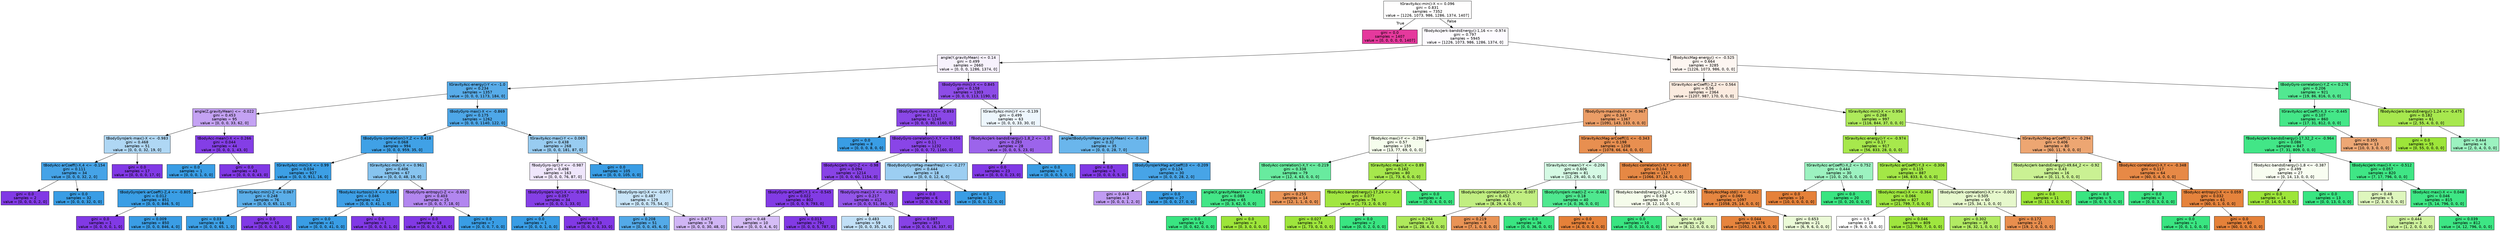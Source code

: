 digraph Tree {
node [shape=box, style="filled", color="black", fontname="helvetica"] ;
edge [fontname="helvetica"] ;
0 [label="tGravityAcc-min()-X <= 0.096\ngini = 0.831\nsamples = 7352\nvalue = [1226, 1073, 986, 1286, 1374, 1407]", fillcolor="#fffefe"] ;
1 [label="gini = 0.0\nsamples = 1407\nvalue = [0, 0, 0, 0, 0, 1407]", fillcolor="#e5399d"] ;
0 -> 1 [labeldistance=2.5, labelangle=45, headlabel="True"] ;
2 [label="fBodyAccJerk-bandsEnergy()-1,16 <= -0.974\ngini = 0.797\nsamples = 5945\nvalue = [1226, 1073, 986, 1286, 1374, 0]", fillcolor="#fdfbff"] ;
0 -> 2 [labeldistance=2.5, labelangle=-45, headlabel="False"] ;
3 [label="angle(Y,gravityMean) <= 0.14\ngini = 0.499\nsamples = 2660\nvalue = [0, 0, 0, 1286, 1374, 0]", fillcolor="#f7f2fd"] ;
2 -> 3 ;
4 [label="tGravityAcc-energy()-Y <= -1.0\ngini = 0.234\nsamples = 1357\nvalue = [0, 0, 0, 1173, 184, 0]", fillcolor="#58ace9"] ;
3 -> 4 ;
5 [label="angle(Z,gravityMean) <= -0.022\ngini = 0.453\nsamples = 95\nvalue = [0, 0, 0, 33, 62, 0]", fillcolor="#c4a2f3"] ;
4 -> 5 ;
6 [label="tBodyGyroJerk-max()-X <= -0.983\ngini = 0.468\nsamples = 51\nvalue = [0, 0, 0, 32, 19, 0]", fillcolor="#afd7f4"] ;
5 -> 6 ;
7 [label="tBodyAcc-arCoeff()-X,4 <= -0.154\ngini = 0.111\nsamples = 34\nvalue = [0, 0, 0, 32, 2, 0]", fillcolor="#45a3e7"] ;
6 -> 7 ;
8 [label="gini = 0.0\nsamples = 2\nvalue = [0, 0, 0, 0, 2, 0]", fillcolor="#8139e5"] ;
7 -> 8 ;
9 [label="gini = 0.0\nsamples = 32\nvalue = [0, 0, 0, 32, 0, 0]", fillcolor="#399de5"] ;
7 -> 9 ;
10 [label="gini = 0.0\nsamples = 17\nvalue = [0, 0, 0, 0, 17, 0]", fillcolor="#8139e5"] ;
6 -> 10 ;
11 [label="tBodyAcc-mean()-X <= 0.266\ngini = 0.044\nsamples = 44\nvalue = [0, 0, 0, 1, 43, 0]", fillcolor="#843ee6"] ;
5 -> 11 ;
12 [label="gini = 0.0\nsamples = 1\nvalue = [0, 0, 0, 1, 0, 0]", fillcolor="#399de5"] ;
11 -> 12 ;
13 [label="gini = 0.0\nsamples = 43\nvalue = [0, 0, 0, 0, 43, 0]", fillcolor="#8139e5"] ;
11 -> 13 ;
14 [label="tBodyGyro-max()-X <= -0.869\ngini = 0.175\nsamples = 1262\nvalue = [0, 0, 0, 1140, 122, 0]", fillcolor="#4ea7e8"] ;
4 -> 14 ;
15 [label="tBodyGyro-correlation()-Y,Z <= 0.418\ngini = 0.068\nsamples = 994\nvalue = [0, 0, 0, 959, 35, 0]", fillcolor="#40a1e6"] ;
14 -> 15 ;
16 [label="tGravityAcc-min()-X <= 0.99\ngini = 0.034\nsamples = 927\nvalue = [0, 0, 0, 911, 16, 0]", fillcolor="#3c9fe5"] ;
15 -> 16 ;
17 [label="tBodyGyroJerk-arCoeff()-Z,4 <= -0.805\ngini = 0.012\nsamples = 851\nvalue = [0, 0, 0, 846, 5, 0]", fillcolor="#3a9ee5"] ;
16 -> 17 ;
18 [label="gini = 0.0\nsamples = 1\nvalue = [0, 0, 0, 0, 1, 0]", fillcolor="#8139e5"] ;
17 -> 18 ;
19 [label="gini = 0.009\nsamples = 850\nvalue = [0, 0, 0, 846, 4, 0]", fillcolor="#3a9de5"] ;
17 -> 19 ;
20 [label="tGravityAcc-min()-Z <= 0.067\ngini = 0.248\nsamples = 76\nvalue = [0, 0, 0, 65, 11, 0]", fillcolor="#5baee9"] ;
16 -> 20 ;
21 [label="gini = 0.03\nsamples = 66\nvalue = [0, 0, 0, 65, 1, 0]", fillcolor="#3c9fe5"] ;
20 -> 21 ;
22 [label="gini = 0.0\nsamples = 10\nvalue = [0, 0, 0, 0, 10, 0]", fillcolor="#8139e5"] ;
20 -> 22 ;
23 [label="tGravityAcc-min()-X <= 0.961\ngini = 0.406\nsamples = 67\nvalue = [0, 0, 0, 48, 19, 0]", fillcolor="#87c4ef"] ;
15 -> 23 ;
24 [label="fBodyAcc-kurtosis()-X <= 0.364\ngini = 0.046\nsamples = 42\nvalue = [0, 0, 0, 41, 1, 0]", fillcolor="#3e9fe6"] ;
23 -> 24 ;
25 [label="gini = 0.0\nsamples = 41\nvalue = [0, 0, 0, 41, 0, 0]", fillcolor="#399de5"] ;
24 -> 25 ;
26 [label="gini = 0.0\nsamples = 1\nvalue = [0, 0, 0, 0, 1, 0]", fillcolor="#8139e5"] ;
24 -> 26 ;
27 [label="fBodyGyro-entropy()-Z <= -0.692\ngini = 0.403\nsamples = 25\nvalue = [0, 0, 0, 7, 18, 0]", fillcolor="#b286ef"] ;
23 -> 27 ;
28 [label="gini = 0.0\nsamples = 18\nvalue = [0, 0, 0, 0, 18, 0]", fillcolor="#8139e5"] ;
27 -> 28 ;
29 [label="gini = 0.0\nsamples = 7\nvalue = [0, 0, 0, 7, 0, 0]", fillcolor="#399de5"] ;
27 -> 29 ;
30 [label="tGravityAcc-max()-Y <= 0.069\ngini = 0.438\nsamples = 268\nvalue = [0, 0, 0, 181, 87, 0]", fillcolor="#98ccf1"] ;
14 -> 30 ;
31 [label="fBodyGyro-iqr()-Y <= -0.987\ngini = 0.498\nsamples = 163\nvalue = [0, 0, 0, 76, 87, 0]", fillcolor="#efe6fc"] ;
30 -> 31 ;
32 [label="tBodyGyroJerk-iqr()-X <= -0.994\ngini = 0.057\nsamples = 34\nvalue = [0, 0, 0, 1, 33, 0]", fillcolor="#853fe6"] ;
31 -> 32 ;
33 [label="gini = 0.0\nsamples = 1\nvalue = [0, 0, 0, 1, 0, 0]", fillcolor="#399de5"] ;
32 -> 33 ;
34 [label="gini = 0.0\nsamples = 33\nvalue = [0, 0, 0, 0, 33, 0]", fillcolor="#8139e5"] ;
32 -> 34 ;
35 [label="tBodyGyro-iqr()-X <= -0.977\ngini = 0.487\nsamples = 129\nvalue = [0, 0, 0, 75, 54, 0]", fillcolor="#c8e4f8"] ;
31 -> 35 ;
36 [label="gini = 0.208\nsamples = 51\nvalue = [0, 0, 0, 45, 6, 0]", fillcolor="#53aae8"] ;
35 -> 36 ;
37 [label="gini = 0.473\nsamples = 78\nvalue = [0, 0, 0, 30, 48, 0]", fillcolor="#d0b5f5"] ;
35 -> 37 ;
38 [label="gini = 0.0\nsamples = 105\nvalue = [0, 0, 0, 105, 0, 0]", fillcolor="#399de5"] ;
30 -> 38 ;
39 [label="tBodyGyro-min()-X <= 0.845\ngini = 0.158\nsamples = 1303\nvalue = [0, 0, 0, 113, 1190, 0]", fillcolor="#8d4ce7"] ;
3 -> 39 ;
40 [label="tBodyGyro-max()-X <= -0.893\ngini = 0.121\nsamples = 1240\nvalue = [0, 0, 0, 80, 1160, 0]", fillcolor="#8a47e7"] ;
39 -> 40 ;
41 [label="gini = 0.0\nsamples = 8\nvalue = [0, 0, 0, 8, 0, 0]", fillcolor="#399de5"] ;
40 -> 41 ;
42 [label="tBodyGyro-correlation()-X,Y <= 0.656\ngini = 0.11\nsamples = 1232\nvalue = [0, 0, 0, 72, 1160, 0]", fillcolor="#8945e7"] ;
40 -> 42 ;
43 [label="tBodyAccJerk-iqr()-Z <= -0.98\ngini = 0.094\nsamples = 1214\nvalue = [0, 0, 0, 60, 1154, 0]", fillcolor="#8843e6"] ;
42 -> 43 ;
44 [label="tBodyGyro-arCoeff()-Y,1 <= -0.545\ngini = 0.022\nsamples = 802\nvalue = [0, 0, 0, 9, 793, 0]", fillcolor="#823be5"] ;
43 -> 44 ;
45 [label="gini = 0.48\nsamples = 10\nvalue = [0, 0, 0, 4, 6, 0]", fillcolor="#d5bdf6"] ;
44 -> 45 ;
46 [label="gini = 0.013\nsamples = 792\nvalue = [0, 0, 0, 5, 787, 0]", fillcolor="#823ae5"] ;
44 -> 46 ;
47 [label="fBodyGyro-max()-X <= -0.982\ngini = 0.217\nsamples = 412\nvalue = [0, 0, 0, 51, 361, 0]", fillcolor="#9355e9"] ;
43 -> 47 ;
48 [label="gini = 0.483\nsamples = 59\nvalue = [0, 0, 0, 35, 24, 0]", fillcolor="#c1e0f7"] ;
47 -> 48 ;
49 [label="gini = 0.087\nsamples = 353\nvalue = [0, 0, 0, 16, 337, 0]", fillcolor="#8742e6"] ;
47 -> 49 ;
50 [label="fBodyBodyGyroMag-meanFreq() <= -0.277\ngini = 0.444\nsamples = 18\nvalue = [0, 0, 0, 12, 6, 0]", fillcolor="#9ccef2"] ;
42 -> 50 ;
51 [label="gini = 0.0\nsamples = 6\nvalue = [0, 0, 0, 0, 6, 0]", fillcolor="#8139e5"] ;
50 -> 51 ;
52 [label="gini = 0.0\nsamples = 12\nvalue = [0, 0, 0, 12, 0, 0]", fillcolor="#399de5"] ;
50 -> 52 ;
53 [label="tGravityAcc-min()-Y <= -0.139\ngini = 0.499\nsamples = 63\nvalue = [0, 0, 0, 33, 30, 0]", fillcolor="#edf6fd"] ;
39 -> 53 ;
54 [label="fBodyAccJerk-bandsEnergy()-1,8_2 <= -1.0\ngini = 0.293\nsamples = 28\nvalue = [0, 0, 0, 5, 23, 0]", fillcolor="#9c64eb"] ;
53 -> 54 ;
55 [label="gini = 0.0\nsamples = 23\nvalue = [0, 0, 0, 0, 23, 0]", fillcolor="#8139e5"] ;
54 -> 55 ;
56 [label="gini = 0.0\nsamples = 5\nvalue = [0, 0, 0, 5, 0, 0]", fillcolor="#399de5"] ;
54 -> 56 ;
57 [label="angle(tBodyGyroMean,gravityMean) <= -0.449\ngini = 0.32\nsamples = 35\nvalue = [0, 0, 0, 28, 7, 0]", fillcolor="#6ab6ec"] ;
53 -> 57 ;
58 [label="gini = 0.0\nsamples = 5\nvalue = [0, 0, 0, 0, 5, 0]", fillcolor="#8139e5"] ;
57 -> 58 ;
59 [label="tBodyGyroJerkMag-arCoeff()3 <= -0.209\ngini = 0.124\nsamples = 30\nvalue = [0, 0, 0, 28, 2, 0]", fillcolor="#47a4e7"] ;
57 -> 59 ;
60 [label="gini = 0.444\nsamples = 3\nvalue = [0, 0, 0, 1, 2, 0]", fillcolor="#c09cf2"] ;
59 -> 60 ;
61 [label="gini = 0.0\nsamples = 27\nvalue = [0, 0, 0, 27, 0, 0]", fillcolor="#399de5"] ;
59 -> 61 ;
62 [label="fBodyAccMag-energy() <= -0.525\ngini = 0.664\nsamples = 3285\nvalue = [1226, 1073, 986, 0, 0, 0]", fillcolor="#fdf6f1"] ;
2 -> 62 ;
63 [label="tGravityAcc-arCoeff()-Z,2 <= 0.564\ngini = 0.56\nsamples = 2364\nvalue = [1207, 987, 170, 0, 0, 0]", fillcolor="#fbebdf"] ;
62 -> 63 ;
64 [label="fBodyGyro-maxInds-X <= -0.967\ngini = 0.343\nsamples = 1367\nvalue = [1091, 143, 133, 0, 0, 0]", fillcolor="#eb9d66"] ;
63 -> 64 ;
65 [label="fBodyAcc-max()-Y <= -0.298\ngini = 0.57\nsamples = 159\nvalue = [13, 77, 69, 0, 0, 0]", fillcolor="#f6fded"] ;
64 -> 65 ;
66 [label="tBodyAcc-correlation()-X,Y <= -0.219\ngini = 0.338\nsamples = 79\nvalue = [12, 4, 63, 0, 0, 0]", fillcolor="#68eb9f"] ;
65 -> 66 ;
67 [label="angle(X,gravityMean) <= -0.651\ngini = 0.088\nsamples = 65\nvalue = [0, 3, 62, 0, 0, 0]", fillcolor="#43e687"] ;
66 -> 67 ;
68 [label="gini = 0.0\nsamples = 62\nvalue = [0, 0, 62, 0, 0, 0]", fillcolor="#39e581"] ;
67 -> 68 ;
69 [label="gini = 0.0\nsamples = 3\nvalue = [0, 3, 0, 0, 0, 0]", fillcolor="#9de539"] ;
67 -> 69 ;
70 [label="gini = 0.255\nsamples = 14\nvalue = [12, 1, 1, 0, 0, 0]", fillcolor="#e99457"] ;
66 -> 70 ;
71 [label="tGravityAcc-max()-X <= 0.89\ngini = 0.162\nsamples = 80\nvalue = [1, 73, 6, 0, 0, 0]", fillcolor="#a6e74c"] ;
65 -> 71 ;
72 [label="fBodyAcc-bandsEnergy()-17,24 <= -0.4\ngini = 0.077\nsamples = 76\nvalue = [1, 73, 2, 0, 0, 0]", fillcolor="#a1e641"] ;
71 -> 72 ;
73 [label="gini = 0.027\nsamples = 74\nvalue = [1, 73, 0, 0, 0, 0]", fillcolor="#9ee53c"] ;
72 -> 73 ;
74 [label="gini = 0.0\nsamples = 2\nvalue = [0, 0, 2, 0, 0, 0]", fillcolor="#39e581"] ;
72 -> 74 ;
75 [label="gini = 0.0\nsamples = 4\nvalue = [0, 0, 4, 0, 0, 0]", fillcolor="#39e581"] ;
71 -> 75 ;
76 [label="tGravityAccMag-arCoeff()1 <= -0.343\ngini = 0.198\nsamples = 1208\nvalue = [1078, 66, 64, 0, 0, 0]", fillcolor="#e88f50"] ;
64 -> 76 ;
77 [label="tGravityAcc-mean()-Y <= -0.206\ngini = 0.606\nsamples = 81\nvalue = [12, 29, 40, 0, 0, 0]", fillcolor="#d5fae4"] ;
76 -> 77 ;
78 [label="tBodyAccJerk-correlation()-X,Y <= -0.007\ngini = 0.452\nsamples = 41\nvalue = [8, 29, 4, 0, 0, 0]", fillcolor="#c1ee81"] ;
77 -> 78 ;
79 [label="gini = 0.264\nsamples = 33\nvalue = [1, 28, 4, 0, 0, 0]", fillcolor="#aee95b"] ;
78 -> 79 ;
80 [label="gini = 0.219\nsamples = 8\nvalue = [7, 1, 0, 0, 0, 0]", fillcolor="#e99355"] ;
78 -> 80 ;
81 [label="tBodyGyroJerk-mad()-Z <= -0.461\ngini = 0.18\nsamples = 40\nvalue = [4, 0, 36, 0, 0, 0]", fillcolor="#4fe88f"] ;
77 -> 81 ;
82 [label="gini = 0.0\nsamples = 36\nvalue = [0, 0, 36, 0, 0, 0]", fillcolor="#39e581"] ;
81 -> 82 ;
83 [label="gini = 0.0\nsamples = 4\nvalue = [4, 0, 0, 0, 0, 0]", fillcolor="#e58139"] ;
81 -> 83 ;
84 [label="tBodyAcc-correlation()-X,Y <= -0.467\ngini = 0.104\nsamples = 1127\nvalue = [1066, 37, 24, 0, 0, 0]", fillcolor="#e68844"] ;
76 -> 84 ;
85 [label="fBodyAcc-bandsEnergy()-1,24_1 <= -0.555\ngini = 0.658\nsamples = 30\nvalue = [8, 12, 10, 0, 0, 0]", fillcolor="#f5fceb"] ;
84 -> 85 ;
86 [label="gini = 0.0\nsamples = 10\nvalue = [0, 0, 10, 0, 0, 0]", fillcolor="#39e581"] ;
85 -> 86 ;
87 [label="gini = 0.48\nsamples = 20\nvalue = [8, 12, 0, 0, 0, 0]", fillcolor="#def6bd"] ;
85 -> 87 ;
88 [label="fBodyAccMag-std() <= -0.262\ngini = 0.069\nsamples = 1097\nvalue = [1058, 25, 14, 0, 0, 0]", fillcolor="#e68640"] ;
84 -> 88 ;
89 [label="gini = 0.044\nsamples = 1076\nvalue = [1052, 16, 8, 0, 0, 0]", fillcolor="#e6843d"] ;
88 -> 89 ;
90 [label="gini = 0.653\nsamples = 21\nvalue = [6, 9, 6, 0, 0, 0]", fillcolor="#ebfad7"] ;
88 -> 90 ;
91 [label="tGravityAcc-min()-X <= 0.956\ngini = 0.268\nsamples = 997\nvalue = [116, 844, 37, 0, 0, 0]", fillcolor="#aeea5b"] ;
63 -> 91 ;
92 [label="tGravityAcc-energy()-Y <= -0.974\ngini = 0.17\nsamples = 917\nvalue = [56, 833, 28, 0, 0, 0]", fillcolor="#a7e84c"] ;
91 -> 92 ;
93 [label="tGravityAcc-arCoeff()-X,2 <= 0.752\ngini = 0.444\nsamples = 30\nvalue = [10, 0, 20, 0, 0, 0]", fillcolor="#9cf2c0"] ;
92 -> 93 ;
94 [label="gini = 0.0\nsamples = 10\nvalue = [10, 0, 0, 0, 0, 0]", fillcolor="#e58139"] ;
93 -> 94 ;
95 [label="gini = 0.0\nsamples = 20\nvalue = [0, 0, 20, 0, 0, 0]", fillcolor="#39e581"] ;
93 -> 95 ;
96 [label="tGravityAcc-arCoeff()-Y,3 <= -0.306\ngini = 0.115\nsamples = 887\nvalue = [46, 833, 8, 0, 0, 0]", fillcolor="#a3e746"] ;
92 -> 96 ;
97 [label="tBodyAcc-max()-X <= -0.364\ngini = 0.066\nsamples = 827\nvalue = [21, 799, 7, 0, 0, 0]", fillcolor="#a0e640"] ;
96 -> 97 ;
98 [label="gini = 0.5\nsamples = 18\nvalue = [9, 9, 0, 0, 0, 0]", fillcolor="#ffffff"] ;
97 -> 98 ;
99 [label="gini = 0.046\nsamples = 809\nvalue = [12, 790, 7, 0, 0, 0]", fillcolor="#9fe63e"] ;
97 -> 99 ;
100 [label="tBodyAccJerk-correlation()-X,Y <= -0.003\ngini = 0.505\nsamples = 60\nvalue = [25, 34, 1, 0, 0, 0]", fillcolor="#e6f8cc"] ;
96 -> 100 ;
101 [label="gini = 0.302\nsamples = 39\nvalue = [6, 32, 1, 0, 0, 0]", fillcolor="#b2eb63"] ;
100 -> 101 ;
102 [label="gini = 0.172\nsamples = 21\nvalue = [19, 2, 0, 0, 0, 0]", fillcolor="#e88e4e"] ;
100 -> 102 ;
103 [label="tGravityAccMag-arCoeff()1 <= -0.294\ngini = 0.406\nsamples = 80\nvalue = [60, 11, 9, 0, 0, 0]", fillcolor="#eda672"] ;
91 -> 103 ;
104 [label="fBodyAccJerk-bandsEnergy()-49,64_2 <= -0.92\ngini = 0.43\nsamples = 16\nvalue = [0, 11, 5, 0, 0, 0]", fillcolor="#caf193"] ;
103 -> 104 ;
105 [label="gini = 0.0\nsamples = 11\nvalue = [0, 11, 0, 0, 0, 0]", fillcolor="#9de539"] ;
104 -> 105 ;
106 [label="gini = 0.0\nsamples = 5\nvalue = [0, 0, 5, 0, 0, 0]", fillcolor="#39e581"] ;
104 -> 106 ;
107 [label="tBodyAcc-correlation()-X,Y <= -0.348\ngini = 0.117\nsamples = 64\nvalue = [60, 0, 4, 0, 0, 0]", fillcolor="#e78946"] ;
103 -> 107 ;
108 [label="gini = 0.0\nsamples = 3\nvalue = [0, 0, 3, 0, 0, 0]", fillcolor="#39e581"] ;
107 -> 108 ;
109 [label="tBodyAcc-entropy()-X <= 0.059\ngini = 0.032\nsamples = 61\nvalue = [60, 0, 1, 0, 0, 0]", fillcolor="#e5833c"] ;
107 -> 109 ;
110 [label="gini = 0.0\nsamples = 1\nvalue = [0, 0, 1, 0, 0, 0]", fillcolor="#39e581"] ;
109 -> 110 ;
111 [label="gini = 0.0\nsamples = 60\nvalue = [60, 0, 0, 0, 0, 0]", fillcolor="#e58139"] ;
109 -> 111 ;
112 [label="tBodyGyro-correlation()-Y,Z <= 0.276\ngini = 0.206\nsamples = 921\nvalue = [19, 86, 816, 0, 0, 0]", fillcolor="#52e891"] ;
62 -> 112 ;
113 [label="tGravityAcc-arCoeff()-X,3 <= -0.445\ngini = 0.107\nsamples = 860\nvalue = [17, 31, 812, 0, 0, 0]", fillcolor="#44e788"] ;
112 -> 113 ;
114 [label="fBodyAccJerk-bandsEnergy()-17,32_2 <= -0.964\ngini = 0.086\nsamples = 847\nvalue = [7, 31, 809, 0, 0, 0]", fillcolor="#42e687"] ;
113 -> 114 ;
115 [label="fBodyAcc-bandsEnergy()-1,8 <= -0.387\ngini = 0.499\nsamples = 27\nvalue = [0, 14, 13, 0, 0, 0]", fillcolor="#f8fdf1"] ;
114 -> 115 ;
116 [label="gini = 0.0\nsamples = 14\nvalue = [0, 14, 0, 0, 0, 0]", fillcolor="#9de539"] ;
115 -> 116 ;
117 [label="gini = 0.0\nsamples = 13\nvalue = [0, 0, 13, 0, 0, 0]", fillcolor="#39e581"] ;
115 -> 117 ;
118 [label="tBodyAccJerk-max()-X <= -0.512\ngini = 0.057\nsamples = 820\nvalue = [7, 17, 796, 0, 0, 0]", fillcolor="#3fe685"] ;
114 -> 118 ;
119 [label="gini = 0.48\nsamples = 5\nvalue = [2, 3, 0, 0, 0, 0]", fillcolor="#def6bd"] ;
118 -> 119 ;
120 [label="tBodyAcc-max()-X <= 0.048\ngini = 0.046\nsamples = 815\nvalue = [5, 14, 796, 0, 0, 0]", fillcolor="#3ee684"] ;
118 -> 120 ;
121 [label="gini = 0.444\nsamples = 3\nvalue = [1, 2, 0, 0, 0, 0]", fillcolor="#cef29c"] ;
120 -> 121 ;
122 [label="gini = 0.039\nsamples = 812\nvalue = [4, 12, 796, 0, 0, 0]", fillcolor="#3de684"] ;
120 -> 122 ;
123 [label="gini = 0.355\nsamples = 13\nvalue = [10, 0, 3, 0, 0, 0]", fillcolor="#eda774"] ;
113 -> 123 ;
124 [label="fBodyAccJerk-bandsEnergy()-1,24 <= -0.475\ngini = 0.182\nsamples = 61\nvalue = [2, 55, 4, 0, 0, 0]", fillcolor="#a7e84e"] ;
112 -> 124 ;
125 [label="gini = 0.0\nsamples = 55\nvalue = [0, 55, 0, 0, 0, 0]", fillcolor="#9de539"] ;
124 -> 125 ;
126 [label="gini = 0.444\nsamples = 6\nvalue = [2, 0, 4, 0, 0, 0]", fillcolor="#9cf2c0"] ;
124 -> 126 ;
}